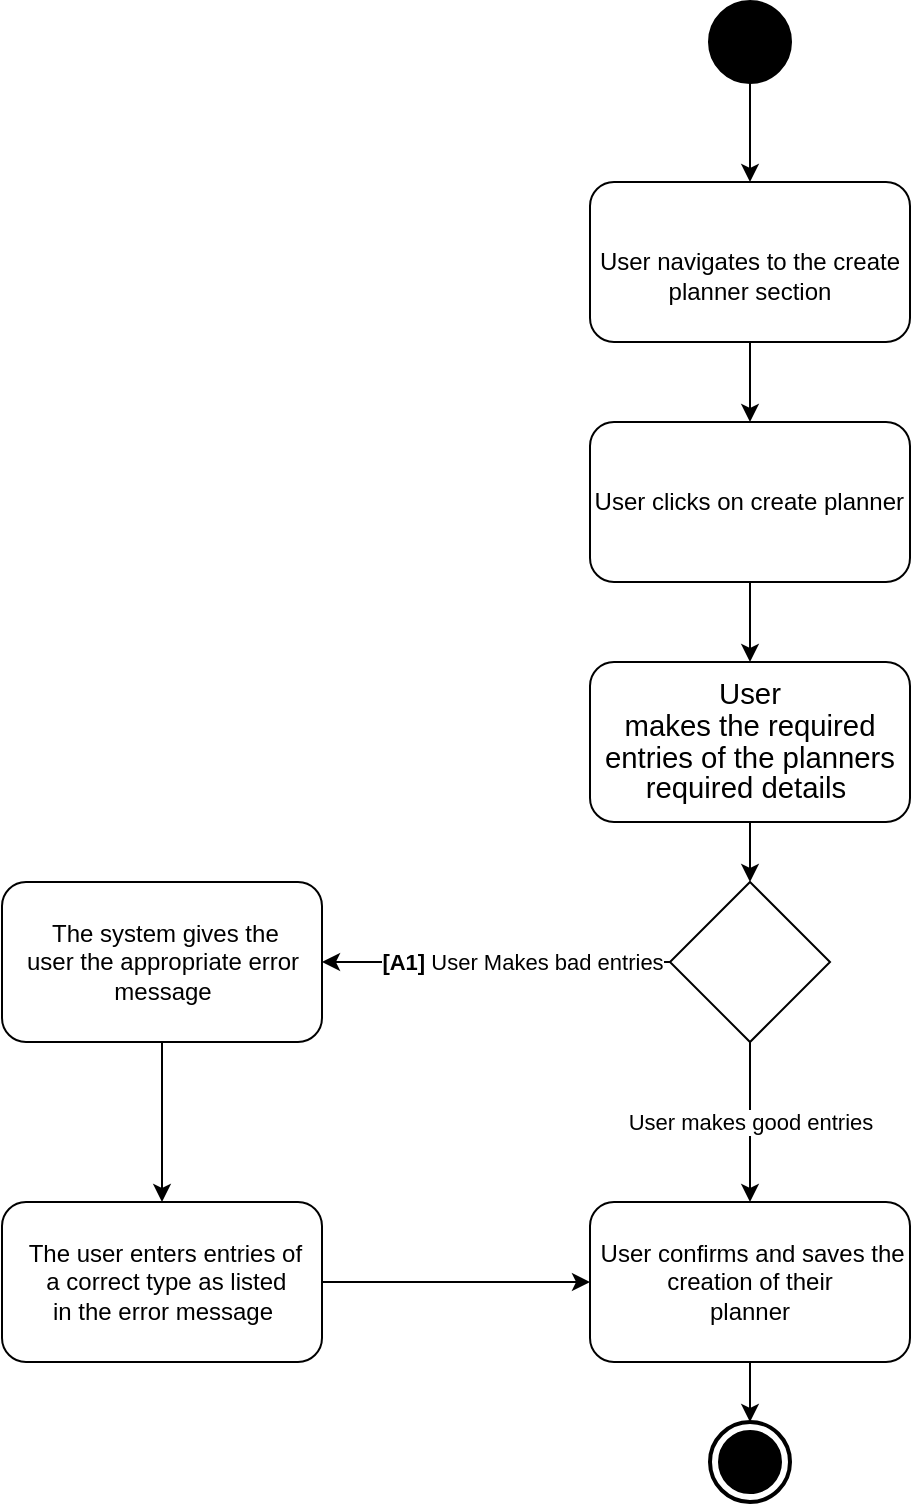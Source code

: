 <mxfile version="14.4.8" type="device"><diagram id="2AReRPllljxXeAnc90l0" name="Page-1"><mxGraphModel dx="1422" dy="1874" grid="1" gridSize="10" guides="1" tooltips="1" connect="1" arrows="1" fold="1" page="1" pageScale="1" pageWidth="827" pageHeight="1169" math="0" shadow="0"><root><mxCell id="0"/><mxCell id="1" parent="0"/><mxCell id="PAXE55uElPaooyYsSLVt-19" style="edgeStyle=orthogonalEdgeStyle;rounded=0;orthogonalLoop=1;jettySize=auto;html=1;entryX=0.5;entryY=0;entryDx=0;entryDy=0;" edge="1" parent="1" source="PAXE55uElPaooyYsSLVt-1" target="PAXE55uElPaooyYsSLVt-16"><mxGeometry relative="1" as="geometry"/></mxCell><mxCell id="PAXE55uElPaooyYsSLVt-1" value="" style="shape=ellipse;html=1;fillColor=#000000;strokeWidth=2;verticalLabelPosition=bottom;verticalAlignment=top;perimeter=ellipsePerimeter;" vertex="1" parent="1"><mxGeometry x="414" y="-70" width="40" height="40" as="geometry"/></mxCell><mxCell id="PAXE55uElPaooyYsSLVt-17" style="edgeStyle=orthogonalEdgeStyle;rounded=0;orthogonalLoop=1;jettySize=auto;html=1;entryX=1;entryY=0.5;entryDx=0;entryDy=0;" edge="1" parent="1" source="PAXE55uElPaooyYsSLVt-8" target="PAXE55uElPaooyYsSLVt-13"><mxGeometry relative="1" as="geometry"/></mxCell><mxCell id="PAXE55uElPaooyYsSLVt-18" value="&lt;b&gt;[A1]&lt;/b&gt;&amp;nbsp;User Makes bad entries" style="edgeLabel;html=1;align=center;verticalAlign=middle;resizable=0;points=[];" vertex="1" connectable="0" parent="PAXE55uElPaooyYsSLVt-17"><mxGeometry x="-0.253" relative="1" as="geometry"><mxPoint x="-9" as="offset"/></mxGeometry></mxCell><mxCell id="PAXE55uElPaooyYsSLVt-27" value="User makes good entries" style="edgeStyle=orthogonalEdgeStyle;rounded=0;orthogonalLoop=1;jettySize=auto;html=1;entryX=0.5;entryY=0;entryDx=0;entryDy=0;" edge="1" parent="1" source="PAXE55uElPaooyYsSLVt-8" target="PAXE55uElPaooyYsSLVt-15"><mxGeometry relative="1" as="geometry"/></mxCell><mxCell id="PAXE55uElPaooyYsSLVt-8" value="" style="rhombus;whiteSpace=wrap;html=1;" vertex="1" parent="1"><mxGeometry x="394" y="370" width="80" height="80" as="geometry"/></mxCell><mxCell id="PAXE55uElPaooyYsSLVt-9" value="" style="html=1;shape=mxgraph.sysml.actFinal;strokeWidth=2;verticalLabelPosition=bottom;verticalAlignment=top;" vertex="1" parent="1"><mxGeometry x="414" y="640" width="40" height="40" as="geometry"/></mxCell><mxCell id="PAXE55uElPaooyYsSLVt-21" style="edgeStyle=orthogonalEdgeStyle;rounded=0;orthogonalLoop=1;jettySize=auto;html=1;entryX=0.5;entryY=0;entryDx=0;entryDy=0;" edge="1" parent="1" source="PAXE55uElPaooyYsSLVt-10" target="PAXE55uElPaooyYsSLVt-12"><mxGeometry relative="1" as="geometry"/></mxCell><mxCell id="PAXE55uElPaooyYsSLVt-10" value="&lt;p class=&quot;MsoListParagraph&quot; style=&quot;text-indent: -18.0pt&quot;&gt;&amp;nbsp; &amp;nbsp; &amp;nbsp; &amp;nbsp;User clicks on create planner&lt;/p&gt;" style="shape=rect;html=1;rounded=1;whiteSpace=wrap;align=center;" vertex="1" parent="1"><mxGeometry x="354" y="140" width="160" height="80" as="geometry"/></mxCell><mxCell id="PAXE55uElPaooyYsSLVt-22" style="edgeStyle=orthogonalEdgeStyle;rounded=0;orthogonalLoop=1;jettySize=auto;html=1;entryX=0.5;entryY=0;entryDx=0;entryDy=0;" edge="1" parent="1" source="PAXE55uElPaooyYsSLVt-12" target="PAXE55uElPaooyYsSLVt-8"><mxGeometry relative="1" as="geometry"/></mxCell><mxCell id="PAXE55uElPaooyYsSLVt-12" value="&lt;span style=&quot;font-size: 11.0pt ; line-height: 107% ; font-family: &amp;#34;calibri&amp;#34; , sans-serif&quot;&gt;User&lt;br/&gt;makes the required entries of the planners required details&amp;nbsp;&lt;/span&gt;" style="shape=rect;html=1;rounded=1;whiteSpace=wrap;align=center;" vertex="1" parent="1"><mxGeometry x="354" y="260" width="160" height="80" as="geometry"/></mxCell><mxCell id="PAXE55uElPaooyYsSLVt-23" style="edgeStyle=orthogonalEdgeStyle;rounded=0;orthogonalLoop=1;jettySize=auto;html=1;entryX=0.5;entryY=0;entryDx=0;entryDy=0;" edge="1" parent="1" source="PAXE55uElPaooyYsSLVt-13" target="PAXE55uElPaooyYsSLVt-14"><mxGeometry relative="1" as="geometry"/></mxCell><mxCell id="PAXE55uElPaooyYsSLVt-13" value="&lt;p class=&quot;MsoListParagraph&quot; style=&quot;margin-left: 54.0pt ; text-indent: -18.0pt&quot;&gt;&lt;span style=&quot;font-stretch: normal ; font-size: 7pt ; line-height: normal ; font-family: &amp;#34;times new roman&amp;#34;&quot;&gt;&amp;nbsp; &amp;nbsp; &amp;nbsp; &amp;nbsp;&amp;nbsp;&lt;/span&gt;&lt;/p&gt;" style="shape=rect;html=1;rounded=1;whiteSpace=wrap;align=center;" vertex="1" parent="1"><mxGeometry x="60" y="370" width="160" height="80" as="geometry"/></mxCell><mxCell id="PAXE55uElPaooyYsSLVt-24" style="edgeStyle=orthogonalEdgeStyle;rounded=0;orthogonalLoop=1;jettySize=auto;html=1;entryX=0;entryY=0.5;entryDx=0;entryDy=0;" edge="1" parent="1" source="PAXE55uElPaooyYsSLVt-14" target="PAXE55uElPaooyYsSLVt-15"><mxGeometry relative="1" as="geometry"/></mxCell><mxCell id="PAXE55uElPaooyYsSLVt-14" value="&lt;p class=&quot;MsoListParagraph&quot; style=&quot;margin-left: 54.0pt ; text-indent: -18.0pt&quot;&gt;&lt;span style=&quot;font-stretch: normal ; font-size: 7pt ; line-height: normal ; font-family: &amp;#34;times new roman&amp;#34;&quot;&gt;&amp;nbsp;&lt;/span&gt;&lt;/p&gt;" style="shape=rect;html=1;rounded=1;whiteSpace=wrap;align=center;" vertex="1" parent="1"><mxGeometry x="60" y="530" width="160" height="80" as="geometry"/></mxCell><mxCell id="PAXE55uElPaooyYsSLVt-26" style="edgeStyle=orthogonalEdgeStyle;rounded=0;orthogonalLoop=1;jettySize=auto;html=1;entryX=0.5;entryY=0;entryDx=0;entryDy=0;entryPerimeter=0;" edge="1" parent="1" source="PAXE55uElPaooyYsSLVt-15" target="PAXE55uElPaooyYsSLVt-9"><mxGeometry relative="1" as="geometry"/></mxCell><mxCell id="PAXE55uElPaooyYsSLVt-15" value="&lt;p class=&quot;MsoListParagraph&quot; style=&quot;text-indent: -18.0pt&quot;&gt;&amp;nbsp; &amp;nbsp; &amp;nbsp; &amp;nbsp; User confirms and saves the creation of their&lt;br/&gt;planner&lt;/p&gt;" style="shape=rect;html=1;rounded=1;whiteSpace=wrap;align=center;" vertex="1" parent="1"><mxGeometry x="354" y="530" width="160" height="80" as="geometry"/></mxCell><mxCell id="PAXE55uElPaooyYsSLVt-20" style="edgeStyle=orthogonalEdgeStyle;rounded=0;orthogonalLoop=1;jettySize=auto;html=1;entryX=0.5;entryY=0;entryDx=0;entryDy=0;" edge="1" parent="1" source="PAXE55uElPaooyYsSLVt-16" target="PAXE55uElPaooyYsSLVt-10"><mxGeometry relative="1" as="geometry"/></mxCell><mxCell id="PAXE55uElPaooyYsSLVt-16" value="&lt;p class=&quot;MsoListParagraph&quot; style=&quot;text-indent: -18.0pt&quot;&gt;&lt;span style=&quot;font-stretch: normal ; font-size: 7pt ; line-height: normal ; font-family: &amp;#34;times new roman&amp;#34;&quot;&gt;&lt;br&gt;&lt;/span&gt;User navigates to the create planner section&lt;/p&gt;" style="shape=rect;html=1;rounded=1;whiteSpace=wrap;align=center;" vertex="1" parent="1"><mxGeometry x="354" y="20" width="160" height="80" as="geometry"/></mxCell><mxCell id="PAXE55uElPaooyYsSLVt-29" value="&lt;span style=&quot;text-indent: -24px ; font-stretch: normal ; font-size: 7pt ; line-height: normal ; font-family: &amp;#34;times new roman&amp;#34;&quot;&gt;&amp;nbsp;&lt;/span&gt;&lt;span style=&quot;text-indent: -24px&quot;&gt;The system gives the &lt;br&gt;user the appropriate error&lt;/span&gt;&lt;br style=&quot;text-indent: -24px&quot;&gt;&lt;span style=&quot;text-indent: -24px&quot;&gt;message&lt;/span&gt;" style="text;html=1;resizable=0;autosize=1;align=center;verticalAlign=middle;points=[];fillColor=none;strokeColor=none;rounded=0;" vertex="1" parent="1"><mxGeometry x="65" y="385" width="150" height="50" as="geometry"/></mxCell><mxCell id="PAXE55uElPaooyYsSLVt-30" value="&lt;span style=&quot;text-indent: -24px ; font-stretch: normal ; font-size: 7pt ; line-height: normal ; font-family: &amp;#34;times new roman&amp;#34;&quot;&gt;&amp;nbsp;&lt;/span&gt;&lt;span style=&quot;text-indent: -24px&quot;&gt;The user enters entries of&lt;br&gt;&amp;nbsp;a correct type as listed&lt;/span&gt;&lt;br style=&quot;text-indent: -24px&quot;&gt;&lt;span style=&quot;text-indent: -24px&quot;&gt;in the error message&lt;/span&gt;" style="text;html=1;resizable=0;autosize=1;align=center;verticalAlign=middle;points=[];fillColor=none;strokeColor=none;rounded=0;" vertex="1" parent="1"><mxGeometry x="65" y="545" width="150" height="50" as="geometry"/></mxCell></root></mxGraphModel></diagram></mxfile>